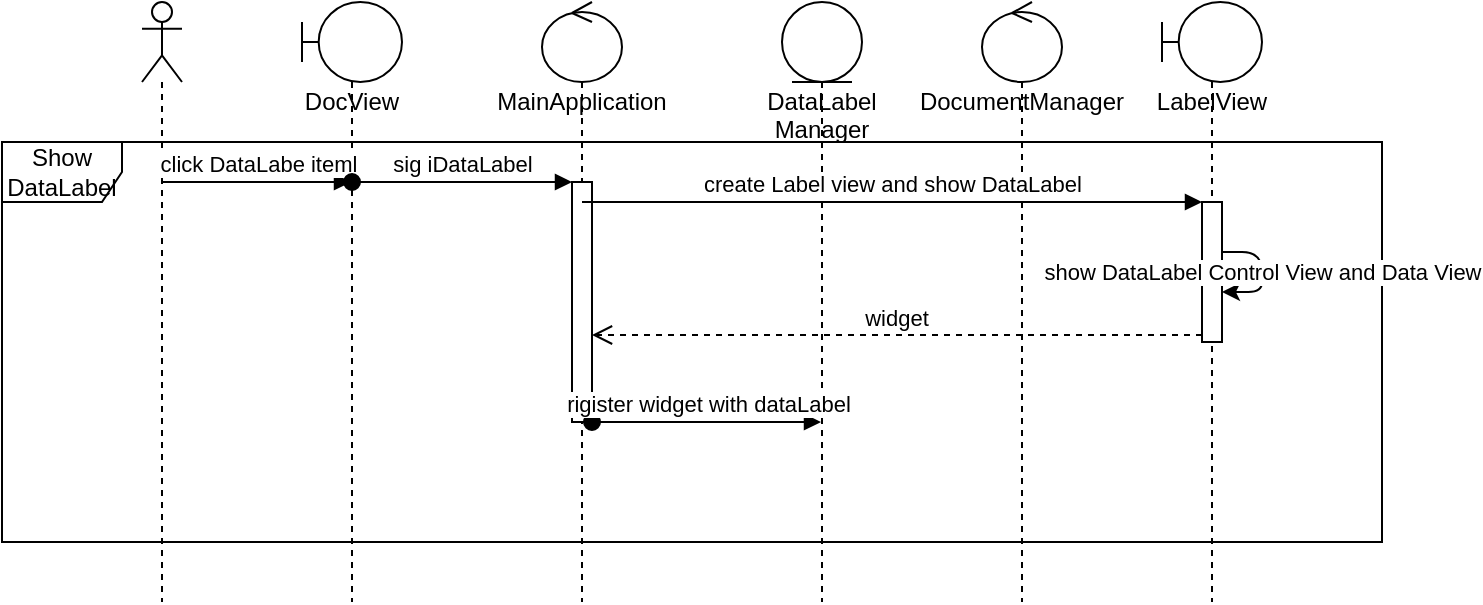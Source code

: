 <mxfile>
    <diagram id="LO1pf6PJbyPPW9DW5dOy" name="第 1 页">
        <mxGraphModel dx="770" dy="759" grid="1" gridSize="10" guides="1" tooltips="1" connect="1" arrows="1" fold="1" page="1" pageScale="1" pageWidth="827" pageHeight="1169" math="0" shadow="0">
            <root>
                <mxCell id="0"/>
                <mxCell id="1" parent="0"/>
                <mxCell id="2" value="Show DataLabel" style="shape=umlFrame;whiteSpace=wrap;html=1;" vertex="1" parent="1">
                    <mxGeometry x="90" y="270" width="690" height="200" as="geometry"/>
                </mxCell>
                <mxCell id="3" value="DocView" style="shape=umlLifeline;participant=umlBoundary;perimeter=lifelinePerimeter;whiteSpace=wrap;html=1;container=1;collapsible=0;recursiveResize=0;verticalAlign=top;spacingTop=36;outlineConnect=0;" vertex="1" parent="1">
                    <mxGeometry x="240" y="200" width="50" height="300" as="geometry"/>
                </mxCell>
                <mxCell id="4" value="DocumentManager" style="shape=umlLifeline;participant=umlControl;perimeter=lifelinePerimeter;whiteSpace=wrap;html=1;container=1;collapsible=0;recursiveResize=0;verticalAlign=top;spacingTop=36;outlineConnect=0;" vertex="1" parent="1">
                    <mxGeometry x="580" y="200" width="40" height="300" as="geometry"/>
                </mxCell>
                <mxCell id="6" value="" style="shape=umlLifeline;participant=umlActor;perimeter=lifelinePerimeter;whiteSpace=wrap;html=1;container=1;collapsible=0;recursiveResize=0;verticalAlign=top;spacingTop=36;outlineConnect=0;" vertex="1" parent="1">
                    <mxGeometry x="160" y="200" width="20" height="300" as="geometry"/>
                </mxCell>
                <mxCell id="7" value="click DataLabe iteml" style="html=1;verticalAlign=bottom;endArrow=block;" edge="1" parent="1" source="6" target="3">
                    <mxGeometry x="0.011" width="80" relative="1" as="geometry">
                        <mxPoint x="180" y="290" as="sourcePoint"/>
                        <mxPoint x="260" y="290" as="targetPoint"/>
                        <Array as="points">
                            <mxPoint x="230" y="290"/>
                        </Array>
                        <mxPoint as="offset"/>
                    </mxGeometry>
                </mxCell>
                <mxCell id="8" value="MainApplication" style="shape=umlLifeline;participant=umlControl;perimeter=lifelinePerimeter;whiteSpace=wrap;html=1;container=1;collapsible=0;recursiveResize=0;verticalAlign=top;spacingTop=36;outlineConnect=0;" vertex="1" parent="1">
                    <mxGeometry x="360" y="200" width="40" height="300" as="geometry"/>
                </mxCell>
                <mxCell id="9" value="" style="html=1;points=[];perimeter=orthogonalPerimeter;" vertex="1" parent="8">
                    <mxGeometry x="15" y="90" width="10" height="120" as="geometry"/>
                </mxCell>
                <mxCell id="11" value="sig iDataLabel" style="html=1;verticalAlign=bottom;startArrow=oval;endArrow=block;startSize=8;" edge="1" parent="1" source="3" target="9">
                    <mxGeometry x="-0.004" relative="1" as="geometry">
                        <mxPoint x="315" y="300" as="sourcePoint"/>
                        <Array as="points">
                            <mxPoint x="350" y="290"/>
                        </Array>
                        <mxPoint as="offset"/>
                    </mxGeometry>
                </mxCell>
                <mxCell id="12" value="DataLabel Manager" style="shape=umlLifeline;participant=umlEntity;perimeter=lifelinePerimeter;whiteSpace=wrap;html=1;container=1;collapsible=0;recursiveResize=0;verticalAlign=top;spacingTop=36;outlineConnect=0;" vertex="1" parent="1">
                    <mxGeometry x="480" y="200" width="40" height="300" as="geometry"/>
                </mxCell>
                <mxCell id="13" value="create Label view and show DataLabel" style="html=1;verticalAlign=bottom;endArrow=block;entryX=0;entryY=0;" edge="1" parent="1" target="5">
                    <mxGeometry relative="1" as="geometry">
                        <mxPoint x="380" y="300" as="sourcePoint"/>
                    </mxGeometry>
                </mxCell>
                <mxCell id="14" value="widget" style="html=1;verticalAlign=bottom;endArrow=open;dashed=1;endSize=8;exitX=0;exitY=0.95;" edge="1" parent="1" source="5" target="9">
                    <mxGeometry x="0.002" relative="1" as="geometry">
                        <mxPoint x="380" y="350" as="targetPoint"/>
                        <mxPoint as="offset"/>
                    </mxGeometry>
                </mxCell>
                <mxCell id="19" value="LabelView" style="shape=umlLifeline;participant=umlBoundary;perimeter=lifelinePerimeter;whiteSpace=wrap;html=1;container=1;collapsible=0;recursiveResize=0;verticalAlign=top;spacingTop=36;outlineConnect=0;" vertex="1" parent="1">
                    <mxGeometry x="670" y="200" width="50" height="300" as="geometry"/>
                </mxCell>
                <mxCell id="5" value="" style="html=1;points=[];perimeter=orthogonalPerimeter;" vertex="1" parent="19">
                    <mxGeometry x="20" y="100" width="10" height="70" as="geometry"/>
                </mxCell>
                <mxCell id="21" value="show DataLabel Control View and Data View" style="edgeStyle=none;html=1;" edge="1" parent="19" source="5" target="5">
                    <mxGeometry relative="1" as="geometry"/>
                </mxCell>
                <mxCell id="10" value="rigister widget with dataLabel" style="html=1;verticalAlign=bottom;startArrow=oval;startFill=1;endArrow=block;startSize=8;" edge="1" parent="1" target="12" source="9">
                    <mxGeometry x="0.004" width="60" relative="1" as="geometry">
                        <mxPoint x="380" y="410" as="sourcePoint"/>
                        <mxPoint x="440" y="370" as="targetPoint"/>
                        <Array as="points">
                            <mxPoint x="410" y="410"/>
                            <mxPoint x="440" y="410"/>
                        </Array>
                        <mxPoint as="offset"/>
                    </mxGeometry>
                </mxCell>
            </root>
        </mxGraphModel>
    </diagram>
</mxfile>